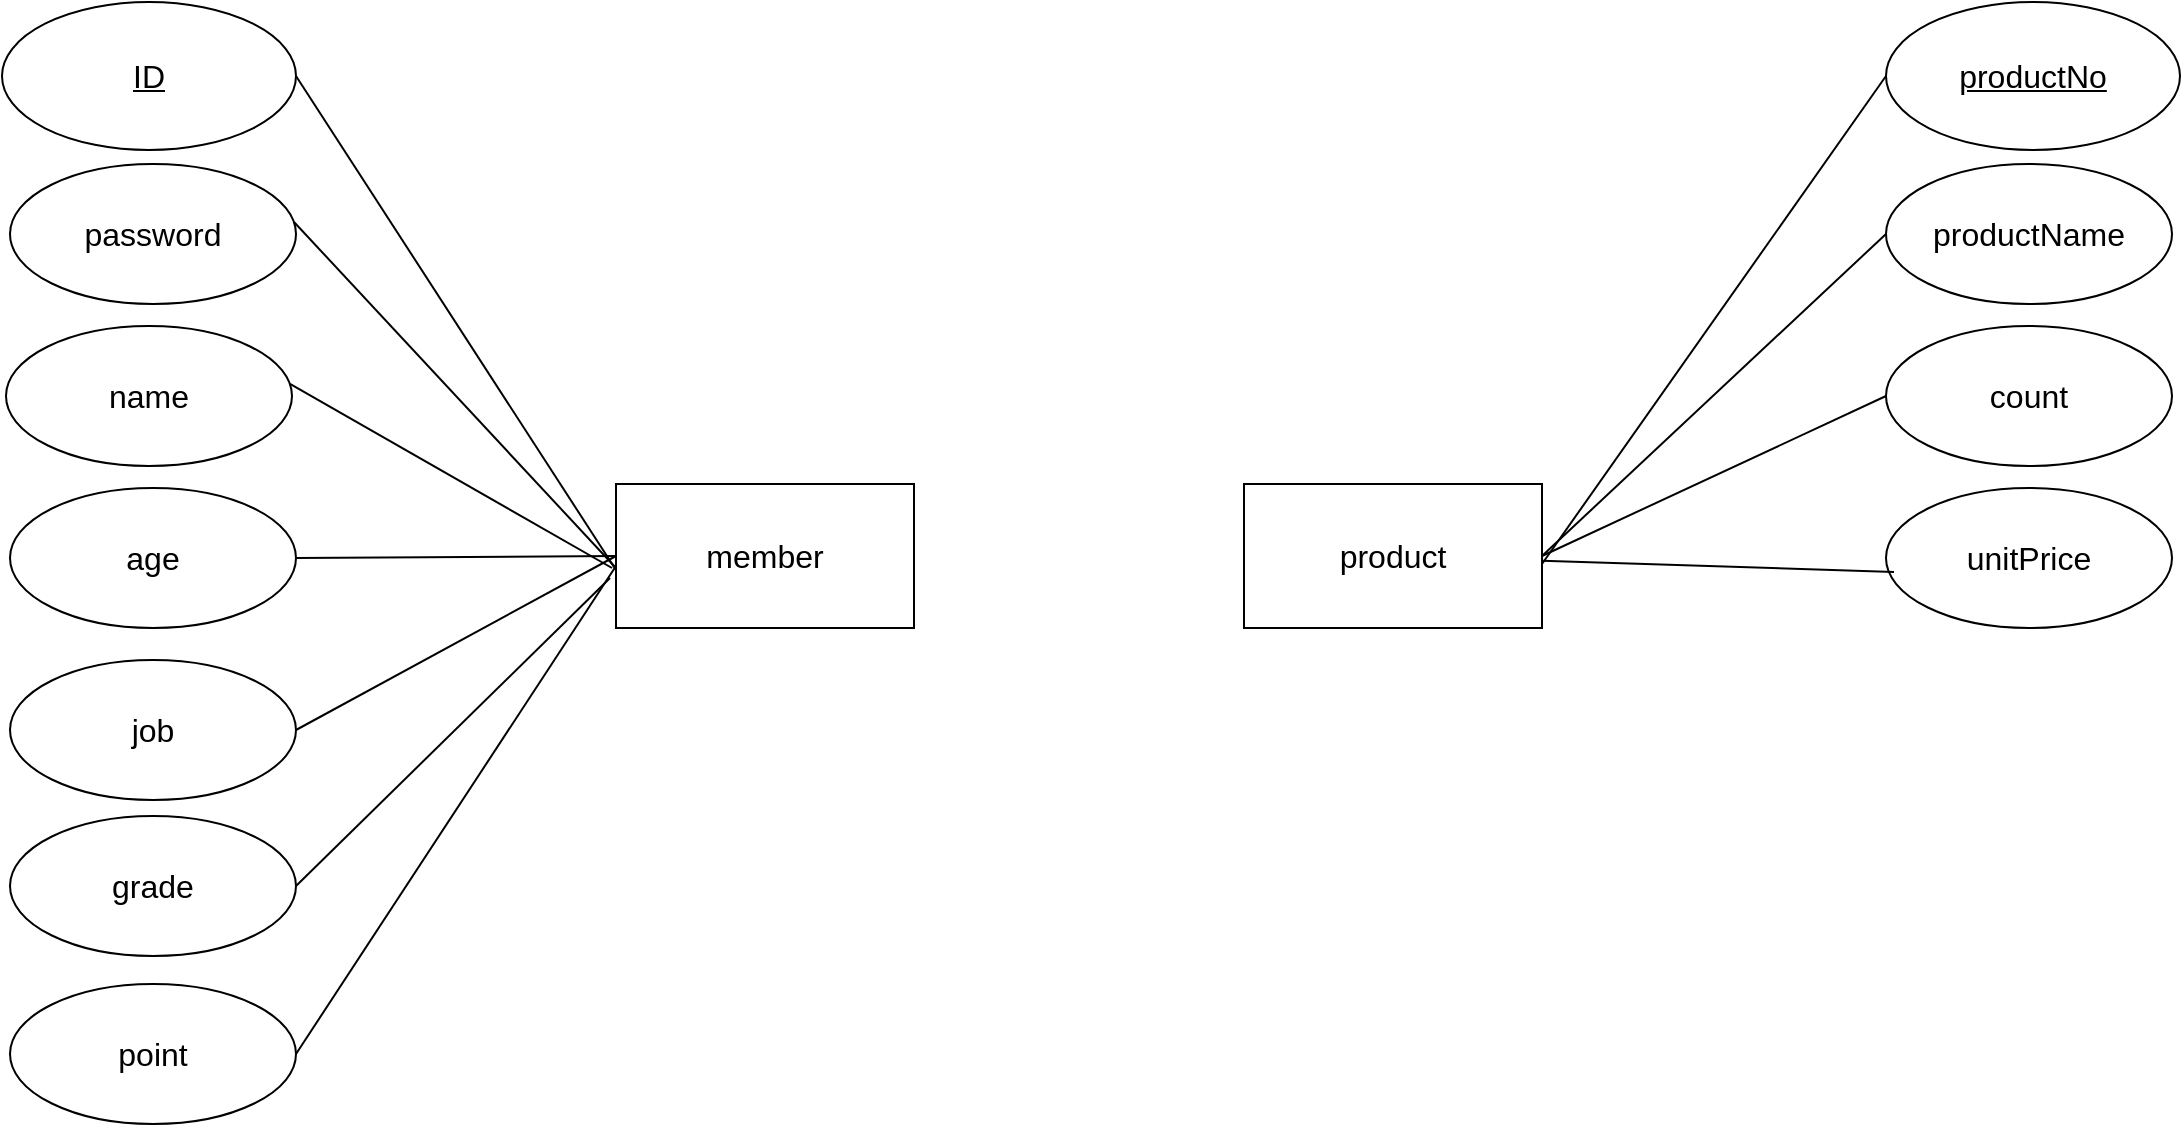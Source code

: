 <mxfile version="23.0.2" type="github">
  <diagram name="페이지-1" id="-iIaKk1JBzuQC21Vn2Nd">
    <mxGraphModel dx="1587" dy="2180" grid="0" gridSize="10" guides="1" tooltips="1" connect="1" arrows="1" fold="1" page="0" pageScale="1" pageWidth="827" pageHeight="1169" math="0" shadow="0">
      <root>
        <mxCell id="0" />
        <mxCell id="1" parent="0" />
        <mxCell id="GRcVjbDo0aJ7J6Tk5DBw-1" value="member" style="html=1;dashed=0;whiteSpace=wrap;fontSize=16;" vertex="1" parent="1">
          <mxGeometry x="22" y="-545" width="149" height="72" as="geometry" />
        </mxCell>
        <mxCell id="GRcVjbDo0aJ7J6Tk5DBw-2" value="product" style="html=1;dashed=0;whiteSpace=wrap;fontSize=16;" vertex="1" parent="1">
          <mxGeometry x="336" y="-545" width="149" height="72" as="geometry" />
        </mxCell>
        <mxCell id="GRcVjbDo0aJ7J6Tk5DBw-3" value="ID" style="ellipse;whiteSpace=wrap;html=1;align=center;fontStyle=4;fontSize=16;" vertex="1" parent="1">
          <mxGeometry x="-285" y="-786" width="147" height="74" as="geometry" />
        </mxCell>
        <mxCell id="GRcVjbDo0aJ7J6Tk5DBw-6" value="password" style="ellipse;whiteSpace=wrap;html=1;align=center;fontSize=16;" vertex="1" parent="1">
          <mxGeometry x="-281" y="-705" width="143" height="70" as="geometry" />
        </mxCell>
        <mxCell id="GRcVjbDo0aJ7J6Tk5DBw-7" value="name" style="ellipse;whiteSpace=wrap;html=1;align=center;fontSize=16;" vertex="1" parent="1">
          <mxGeometry x="-283" y="-624" width="143" height="70" as="geometry" />
        </mxCell>
        <mxCell id="GRcVjbDo0aJ7J6Tk5DBw-8" value="age" style="ellipse;whiteSpace=wrap;html=1;align=center;fontSize=16;" vertex="1" parent="1">
          <mxGeometry x="-281" y="-543" width="143" height="70" as="geometry" />
        </mxCell>
        <mxCell id="GRcVjbDo0aJ7J6Tk5DBw-9" value="job" style="ellipse;whiteSpace=wrap;html=1;align=center;fontSize=16;" vertex="1" parent="1">
          <mxGeometry x="-281" y="-457" width="143" height="70" as="geometry" />
        </mxCell>
        <mxCell id="GRcVjbDo0aJ7J6Tk5DBw-10" value="grade" style="ellipse;whiteSpace=wrap;html=1;align=center;fontSize=16;" vertex="1" parent="1">
          <mxGeometry x="-281" y="-379" width="143" height="70" as="geometry" />
        </mxCell>
        <mxCell id="GRcVjbDo0aJ7J6Tk5DBw-11" value="point" style="ellipse;whiteSpace=wrap;html=1;align=center;fontSize=16;" vertex="1" parent="1">
          <mxGeometry x="-281" y="-295" width="143" height="70" as="geometry" />
        </mxCell>
        <mxCell id="GRcVjbDo0aJ7J6Tk5DBw-12" value="productNo" style="ellipse;whiteSpace=wrap;html=1;align=center;fontStyle=4;fontSize=16;" vertex="1" parent="1">
          <mxGeometry x="657" y="-786" width="147" height="74" as="geometry" />
        </mxCell>
        <mxCell id="GRcVjbDo0aJ7J6Tk5DBw-13" value="productName" style="ellipse;whiteSpace=wrap;html=1;align=center;fontSize=16;" vertex="1" parent="1">
          <mxGeometry x="657" y="-705" width="143" height="70" as="geometry" />
        </mxCell>
        <mxCell id="GRcVjbDo0aJ7J6Tk5DBw-14" value="count" style="ellipse;whiteSpace=wrap;html=1;align=center;fontSize=16;" vertex="1" parent="1">
          <mxGeometry x="657" y="-624" width="143" height="70" as="geometry" />
        </mxCell>
        <mxCell id="GRcVjbDo0aJ7J6Tk5DBw-15" value="unitPrice" style="ellipse;whiteSpace=wrap;html=1;align=center;fontSize=16;" vertex="1" parent="1">
          <mxGeometry x="657" y="-543" width="143" height="70" as="geometry" />
        </mxCell>
        <mxCell id="GRcVjbDo0aJ7J6Tk5DBw-27" value="" style="endArrow=none;html=1;rounded=0;fontSize=12;startSize=8;endSize=8;curved=1;entryX=0;entryY=0.5;entryDx=0;entryDy=0;" edge="1" parent="1" target="GRcVjbDo0aJ7J6Tk5DBw-12">
          <mxGeometry width="50" height="50" relative="1" as="geometry">
            <mxPoint x="485" y="-505" as="sourcePoint" />
            <mxPoint x="535" y="-564" as="targetPoint" />
          </mxGeometry>
        </mxCell>
        <mxCell id="GRcVjbDo0aJ7J6Tk5DBw-28" value="" style="endArrow=none;html=1;rounded=0;fontSize=12;startSize=8;endSize=8;curved=1;entryX=0;entryY=0.5;entryDx=0;entryDy=0;" edge="1" parent="1" target="GRcVjbDo0aJ7J6Tk5DBw-13">
          <mxGeometry width="50" height="50" relative="1" as="geometry">
            <mxPoint x="485" y="-509" as="sourcePoint" />
            <mxPoint x="667" y="-739" as="targetPoint" />
          </mxGeometry>
        </mxCell>
        <mxCell id="GRcVjbDo0aJ7J6Tk5DBw-29" value="" style="endArrow=none;html=1;rounded=0;fontSize=12;startSize=8;endSize=8;curved=1;entryX=0;entryY=0.5;entryDx=0;entryDy=0;exitX=1;exitY=0.5;exitDx=0;exitDy=0;" edge="1" parent="1" source="GRcVjbDo0aJ7J6Tk5DBw-2" target="GRcVjbDo0aJ7J6Tk5DBw-14">
          <mxGeometry width="50" height="50" relative="1" as="geometry">
            <mxPoint x="505" y="-494" as="sourcePoint" />
            <mxPoint x="677" y="-729" as="targetPoint" />
          </mxGeometry>
        </mxCell>
        <mxCell id="GRcVjbDo0aJ7J6Tk5DBw-30" value="" style="endArrow=none;html=1;rounded=0;fontSize=12;startSize=8;endSize=8;curved=1;entryX=0.028;entryY=0.6;entryDx=0;entryDy=0;entryPerimeter=0;" edge="1" parent="1" source="GRcVjbDo0aJ7J6Tk5DBw-2" target="GRcVjbDo0aJ7J6Tk5DBw-15">
          <mxGeometry width="50" height="50" relative="1" as="geometry">
            <mxPoint x="515" y="-484" as="sourcePoint" />
            <mxPoint x="687" y="-719" as="targetPoint" />
          </mxGeometry>
        </mxCell>
        <mxCell id="GRcVjbDo0aJ7J6Tk5DBw-31" value="" style="endArrow=none;html=1;rounded=0;fontSize=12;startSize=8;endSize=8;curved=1;entryX=1;entryY=0.5;entryDx=0;entryDy=0;exitX=0;exitY=0.597;exitDx=0;exitDy=0;exitPerimeter=0;" edge="1" parent="1" source="GRcVjbDo0aJ7J6Tk5DBw-1" target="GRcVjbDo0aJ7J6Tk5DBw-3">
          <mxGeometry width="50" height="50" relative="1" as="geometry">
            <mxPoint x="62" y="-336" as="sourcePoint" />
            <mxPoint x="234" y="-571" as="targetPoint" />
          </mxGeometry>
        </mxCell>
        <mxCell id="GRcVjbDo0aJ7J6Tk5DBw-32" value="" style="endArrow=none;html=1;rounded=0;fontSize=12;startSize=8;endSize=8;curved=1;entryX=0.993;entryY=0.414;entryDx=0;entryDy=0;entryPerimeter=0;" edge="1" parent="1" target="GRcVjbDo0aJ7J6Tk5DBw-6">
          <mxGeometry width="50" height="50" relative="1" as="geometry">
            <mxPoint x="22" y="-503" as="sourcePoint" />
            <mxPoint x="-128" y="-739" as="targetPoint" />
          </mxGeometry>
        </mxCell>
        <mxCell id="GRcVjbDo0aJ7J6Tk5DBw-33" value="" style="endArrow=none;html=1;rounded=0;fontSize=12;startSize=8;endSize=8;curved=1;entryX=0.993;entryY=0.414;entryDx=0;entryDy=0;entryPerimeter=0;" edge="1" parent="1" target="GRcVjbDo0aJ7J6Tk5DBw-7">
          <mxGeometry width="50" height="50" relative="1" as="geometry">
            <mxPoint x="20" y="-503" as="sourcePoint" />
            <mxPoint x="-118" y="-729" as="targetPoint" />
          </mxGeometry>
        </mxCell>
        <mxCell id="GRcVjbDo0aJ7J6Tk5DBw-34" value="" style="endArrow=none;html=1;rounded=0;fontSize=12;startSize=8;endSize=8;curved=1;entryX=1;entryY=0.5;entryDx=0;entryDy=0;exitX=0;exitY=0.5;exitDx=0;exitDy=0;" edge="1" parent="1" source="GRcVjbDo0aJ7J6Tk5DBw-1" target="GRcVjbDo0aJ7J6Tk5DBw-8">
          <mxGeometry width="50" height="50" relative="1" as="geometry">
            <mxPoint x="52" y="-472" as="sourcePoint" />
            <mxPoint x="-108" y="-719" as="targetPoint" />
          </mxGeometry>
        </mxCell>
        <mxCell id="GRcVjbDo0aJ7J6Tk5DBw-35" value="" style="endArrow=none;html=1;rounded=0;fontSize=12;startSize=8;endSize=8;curved=1;exitX=0;exitY=0.5;exitDx=0;exitDy=0;entryX=1;entryY=0.5;entryDx=0;entryDy=0;" edge="1" parent="1" source="GRcVjbDo0aJ7J6Tk5DBw-1" target="GRcVjbDo0aJ7J6Tk5DBw-9">
          <mxGeometry width="50" height="50" relative="1" as="geometry">
            <mxPoint x="62" y="-462" as="sourcePoint" />
            <mxPoint x="-98" y="-709" as="targetPoint" />
          </mxGeometry>
        </mxCell>
        <mxCell id="GRcVjbDo0aJ7J6Tk5DBw-36" value="" style="endArrow=none;html=1;rounded=0;fontSize=12;startSize=8;endSize=8;curved=1;entryX=1;entryY=0.5;entryDx=0;entryDy=0;exitX=-0.02;exitY=0.653;exitDx=0;exitDy=0;exitPerimeter=0;" edge="1" parent="1" source="GRcVjbDo0aJ7J6Tk5DBw-1" target="GRcVjbDo0aJ7J6Tk5DBw-10">
          <mxGeometry width="50" height="50" relative="1" as="geometry">
            <mxPoint x="72" y="-452" as="sourcePoint" />
            <mxPoint x="-88" y="-699" as="targetPoint" />
          </mxGeometry>
        </mxCell>
        <mxCell id="GRcVjbDo0aJ7J6Tk5DBw-37" value="" style="endArrow=none;html=1;rounded=0;fontSize=12;startSize=8;endSize=8;curved=1;entryX=1;entryY=0.5;entryDx=0;entryDy=0;" edge="1" parent="1" target="GRcVjbDo0aJ7J6Tk5DBw-11">
          <mxGeometry width="50" height="50" relative="1" as="geometry">
            <mxPoint x="22" y="-504" as="sourcePoint" />
            <mxPoint x="-78" y="-689" as="targetPoint" />
          </mxGeometry>
        </mxCell>
      </root>
    </mxGraphModel>
  </diagram>
</mxfile>
